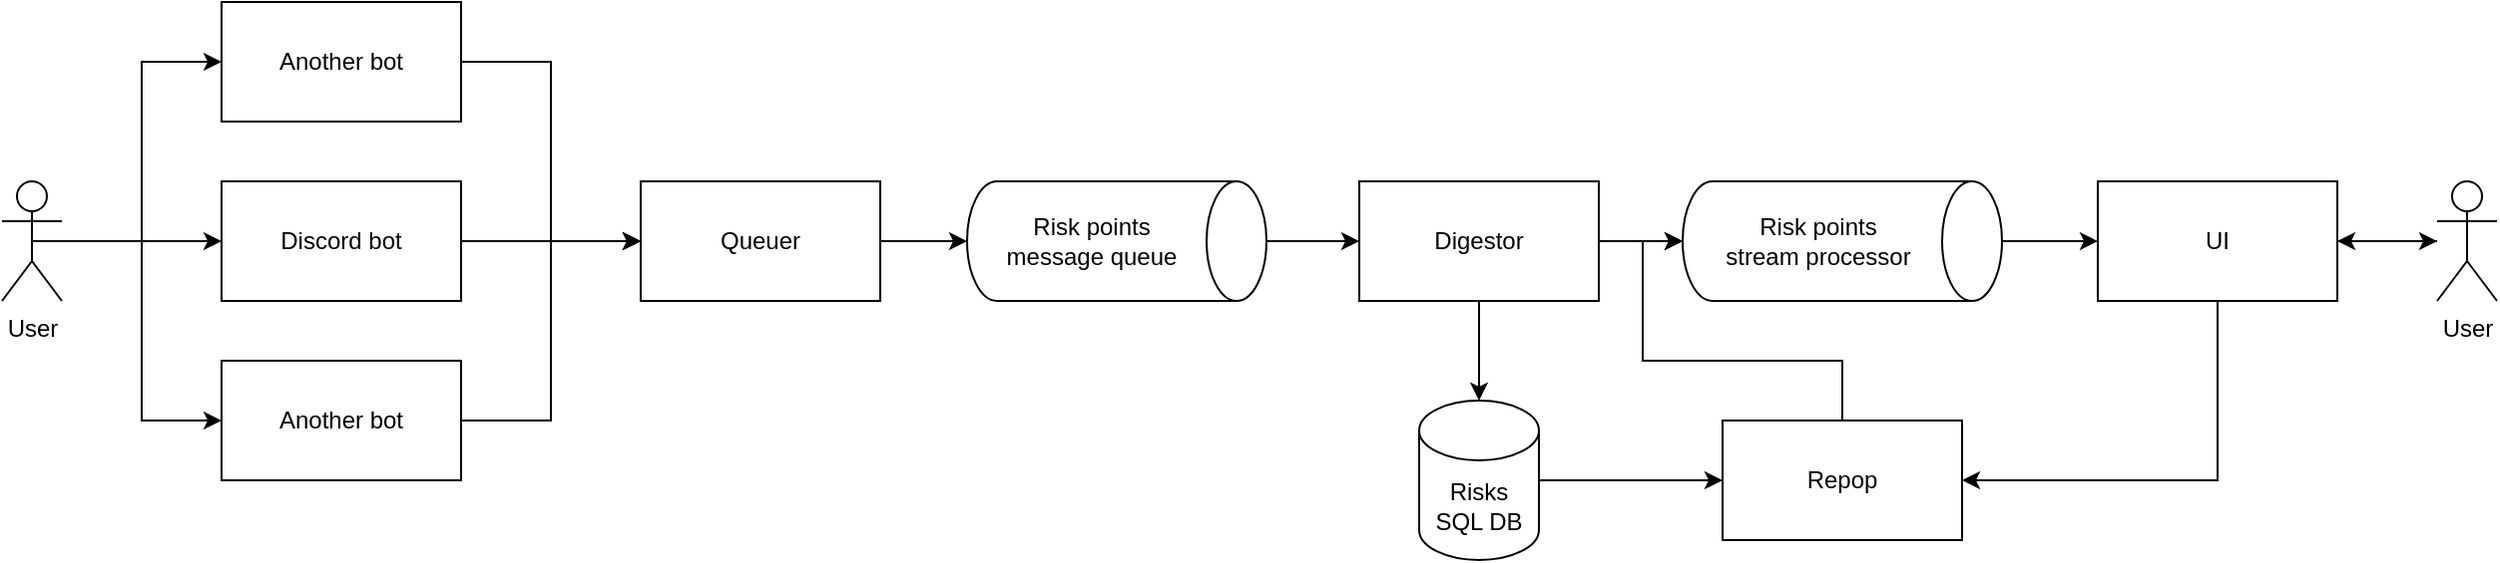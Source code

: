 <mxfile version="20.7.4" type="device" pages="2"><diagram id="8pllXdIaMUxb5RxbV_kS" name="Page-1"><mxGraphModel dx="2259" dy="885" grid="1" gridSize="10" guides="1" tooltips="1" connect="1" arrows="1" fold="1" page="1" pageScale="1" pageWidth="827" pageHeight="1169" math="0" shadow="0"><root><mxCell id="0"/><mxCell id="1" parent="0"/><mxCell id="Vv-M3GuunPjtO6x8N6Tk-13" style="edgeStyle=orthogonalEdgeStyle;rounded=0;orthogonalLoop=1;jettySize=auto;html=1;entryX=0;entryY=0.5;entryDx=0;entryDy=0;" parent="1" source="Vv-M3GuunPjtO6x8N6Tk-2" target="Vv-M3GuunPjtO6x8N6Tk-3" edge="1"><mxGeometry relative="1" as="geometry"/></mxCell><mxCell id="Vv-M3GuunPjtO6x8N6Tk-2" value="Risk points&lt;br&gt;message queue" style="shape=cylinder3;whiteSpace=wrap;html=1;boundedLbl=1;backgroundOutline=1;size=15;direction=south;" parent="1" vertex="1"><mxGeometry x="263.5" y="370" width="150" height="60" as="geometry"/></mxCell><mxCell id="Vv-M3GuunPjtO6x8N6Tk-14" style="edgeStyle=orthogonalEdgeStyle;rounded=0;orthogonalLoop=1;jettySize=auto;html=1;" parent="1" source="Vv-M3GuunPjtO6x8N6Tk-3" target="Vv-M3GuunPjtO6x8N6Tk-4" edge="1"><mxGeometry relative="1" as="geometry"/></mxCell><mxCell id="Vv-M3GuunPjtO6x8N6Tk-15" style="edgeStyle=orthogonalEdgeStyle;rounded=0;orthogonalLoop=1;jettySize=auto;html=1;entryX=0.5;entryY=1;entryDx=0;entryDy=0;entryPerimeter=0;" parent="1" source="Vv-M3GuunPjtO6x8N6Tk-3" target="Vv-M3GuunPjtO6x8N6Tk-8" edge="1"><mxGeometry relative="1" as="geometry"/></mxCell><mxCell id="Vv-M3GuunPjtO6x8N6Tk-3" value="Digestor" style="rounded=0;whiteSpace=wrap;html=1;" parent="1" vertex="1"><mxGeometry x="460" y="370" width="120" height="60" as="geometry"/></mxCell><mxCell id="4EM7XcAweTYJ6WitvM5l-1" style="edgeStyle=orthogonalEdgeStyle;rounded=0;orthogonalLoop=1;jettySize=auto;html=1;" edge="1" parent="1" source="Vv-M3GuunPjtO6x8N6Tk-4" target="Xjvr6Igs2ZmyrMTaSa2y-1"><mxGeometry relative="1" as="geometry"/></mxCell><mxCell id="Vv-M3GuunPjtO6x8N6Tk-4" value="Risks&lt;br&gt;SQL DB" style="shape=cylinder3;whiteSpace=wrap;html=1;boundedLbl=1;backgroundOutline=1;size=15;" parent="1" vertex="1"><mxGeometry x="490" y="480" width="60" height="80" as="geometry"/></mxCell><mxCell id="MvfZRzMScxmvkkn0zo9M-3" style="edgeStyle=orthogonalEdgeStyle;rounded=0;orthogonalLoop=1;jettySize=auto;html=1;entryX=0;entryY=0.5;entryDx=0;entryDy=0;" parent="1" source="Vv-M3GuunPjtO6x8N6Tk-6" target="MvfZRzMScxmvkkn0zo9M-1" edge="1"><mxGeometry relative="1" as="geometry"/></mxCell><mxCell id="Vv-M3GuunPjtO6x8N6Tk-6" value="Discord bot" style="rounded=0;whiteSpace=wrap;html=1;" parent="1" vertex="1"><mxGeometry x="-110" y="370" width="120" height="60" as="geometry"/></mxCell><mxCell id="Vv-M3GuunPjtO6x8N6Tk-16" style="edgeStyle=orthogonalEdgeStyle;rounded=0;orthogonalLoop=1;jettySize=auto;html=1;entryX=0;entryY=0.5;entryDx=0;entryDy=0;" parent="1" source="Vv-M3GuunPjtO6x8N6Tk-8" target="Vv-M3GuunPjtO6x8N6Tk-9" edge="1"><mxGeometry relative="1" as="geometry"/></mxCell><mxCell id="Vv-M3GuunPjtO6x8N6Tk-8" value="Risk points&lt;br&gt;stream processor" style="shape=cylinder3;whiteSpace=wrap;html=1;boundedLbl=1;backgroundOutline=1;size=15;direction=south;" parent="1" vertex="1"><mxGeometry x="622" y="370" width="160" height="60" as="geometry"/></mxCell><mxCell id="Vv-M3GuunPjtO6x8N6Tk-18" style="edgeStyle=orthogonalEdgeStyle;rounded=0;orthogonalLoop=1;jettySize=auto;html=1;" parent="1" source="Vv-M3GuunPjtO6x8N6Tk-9" target="Vv-M3GuunPjtO6x8N6Tk-17" edge="1"><mxGeometry relative="1" as="geometry"/></mxCell><mxCell id="Xjvr6Igs2ZmyrMTaSa2y-10" style="edgeStyle=orthogonalEdgeStyle;rounded=0;orthogonalLoop=1;jettySize=auto;html=1;exitX=0.5;exitY=1;exitDx=0;exitDy=0;entryX=1;entryY=0.5;entryDx=0;entryDy=0;" parent="1" source="Vv-M3GuunPjtO6x8N6Tk-9" target="Xjvr6Igs2ZmyrMTaSa2y-1" edge="1"><mxGeometry relative="1" as="geometry"/></mxCell><mxCell id="Vv-M3GuunPjtO6x8N6Tk-9" value="UI" style="rounded=0;whiteSpace=wrap;html=1;" parent="1" vertex="1"><mxGeometry x="830" y="370" width="120" height="60" as="geometry"/></mxCell><mxCell id="MvfZRzMScxmvkkn0zo9M-12" style="edgeStyle=orthogonalEdgeStyle;rounded=0;orthogonalLoop=1;jettySize=auto;html=1;exitX=0.5;exitY=0.5;exitDx=0;exitDy=0;exitPerimeter=0;" parent="1" source="Vv-M3GuunPjtO6x8N6Tk-10" target="Vv-M3GuunPjtO6x8N6Tk-6" edge="1"><mxGeometry relative="1" as="geometry"/></mxCell><mxCell id="MvfZRzMScxmvkkn0zo9M-13" style="edgeStyle=orthogonalEdgeStyle;rounded=0;orthogonalLoop=1;jettySize=auto;html=1;exitX=0.5;exitY=0.5;exitDx=0;exitDy=0;exitPerimeter=0;entryX=0;entryY=0.5;entryDx=0;entryDy=0;" parent="1" source="Vv-M3GuunPjtO6x8N6Tk-10" target="MvfZRzMScxmvkkn0zo9M-5" edge="1"><mxGeometry relative="1" as="geometry"/></mxCell><mxCell id="MvfZRzMScxmvkkn0zo9M-14" style="edgeStyle=orthogonalEdgeStyle;rounded=0;orthogonalLoop=1;jettySize=auto;html=1;exitX=0.5;exitY=0.5;exitDx=0;exitDy=0;exitPerimeter=0;entryX=0;entryY=0.5;entryDx=0;entryDy=0;" parent="1" source="Vv-M3GuunPjtO6x8N6Tk-10" target="MvfZRzMScxmvkkn0zo9M-4" edge="1"><mxGeometry relative="1" as="geometry"/></mxCell><mxCell id="Vv-M3GuunPjtO6x8N6Tk-10" value="User" style="shape=umlActor;verticalLabelPosition=bottom;verticalAlign=top;html=1;outlineConnect=0;" parent="1" vertex="1"><mxGeometry x="-220" y="370" width="30" height="60" as="geometry"/></mxCell><mxCell id="Vv-M3GuunPjtO6x8N6Tk-19" style="edgeStyle=orthogonalEdgeStyle;rounded=0;orthogonalLoop=1;jettySize=auto;html=1;entryX=1;entryY=0.5;entryDx=0;entryDy=0;" parent="1" source="Vv-M3GuunPjtO6x8N6Tk-17" target="Vv-M3GuunPjtO6x8N6Tk-9" edge="1"><mxGeometry relative="1" as="geometry"/></mxCell><mxCell id="Vv-M3GuunPjtO6x8N6Tk-17" value="User" style="shape=umlActor;verticalLabelPosition=bottom;verticalAlign=top;html=1;outlineConnect=0;" parent="1" vertex="1"><mxGeometry x="1000" y="370" width="30" height="60" as="geometry"/></mxCell><mxCell id="MvfZRzMScxmvkkn0zo9M-2" style="edgeStyle=orthogonalEdgeStyle;rounded=0;orthogonalLoop=1;jettySize=auto;html=1;" parent="1" source="MvfZRzMScxmvkkn0zo9M-1" target="Vv-M3GuunPjtO6x8N6Tk-2" edge="1"><mxGeometry relative="1" as="geometry"/></mxCell><mxCell id="MvfZRzMScxmvkkn0zo9M-1" value="Queuer" style="rounded=0;whiteSpace=wrap;html=1;" parent="1" vertex="1"><mxGeometry x="100" y="370" width="120" height="60" as="geometry"/></mxCell><mxCell id="MvfZRzMScxmvkkn0zo9M-10" style="edgeStyle=orthogonalEdgeStyle;rounded=0;orthogonalLoop=1;jettySize=auto;html=1;exitX=1;exitY=0.5;exitDx=0;exitDy=0;entryX=0;entryY=0.5;entryDx=0;entryDy=0;" parent="1" source="MvfZRzMScxmvkkn0zo9M-4" target="MvfZRzMScxmvkkn0zo9M-1" edge="1"><mxGeometry relative="1" as="geometry"/></mxCell><mxCell id="MvfZRzMScxmvkkn0zo9M-4" value="Another bot" style="rounded=0;whiteSpace=wrap;html=1;" parent="1" vertex="1"><mxGeometry x="-110" y="460" width="120" height="60" as="geometry"/></mxCell><mxCell id="MvfZRzMScxmvkkn0zo9M-9" style="edgeStyle=orthogonalEdgeStyle;rounded=0;orthogonalLoop=1;jettySize=auto;html=1;entryX=0;entryY=0.5;entryDx=0;entryDy=0;" parent="1" source="MvfZRzMScxmvkkn0zo9M-5" target="MvfZRzMScxmvkkn0zo9M-1" edge="1"><mxGeometry relative="1" as="geometry"/></mxCell><mxCell id="MvfZRzMScxmvkkn0zo9M-5" value="Another bot" style="rounded=0;whiteSpace=wrap;html=1;" parent="1" vertex="1"><mxGeometry x="-110" y="280" width="120" height="60" as="geometry"/></mxCell><mxCell id="Xjvr6Igs2ZmyrMTaSa2y-11" style="edgeStyle=orthogonalEdgeStyle;rounded=0;orthogonalLoop=1;jettySize=auto;html=1;entryX=0.5;entryY=1;entryDx=0;entryDy=0;entryPerimeter=0;" parent="1" source="Xjvr6Igs2ZmyrMTaSa2y-1" target="Vv-M3GuunPjtO6x8N6Tk-8" edge="1"><mxGeometry relative="1" as="geometry"><Array as="points"><mxPoint x="702" y="460"/><mxPoint x="602" y="460"/><mxPoint x="602" y="400"/></Array></mxGeometry></mxCell><mxCell id="Xjvr6Igs2ZmyrMTaSa2y-1" value="Repop" style="rounded=0;whiteSpace=wrap;html=1;" parent="1" vertex="1"><mxGeometry x="642" y="490" width="120" height="60" as="geometry"/></mxCell></root></mxGraphModel></diagram><diagram id="JD5vZ_mYejtETJ4VIetK" name="Page-2"><mxGraphModel dx="988" dy="610" grid="1" gridSize="10" guides="1" tooltips="1" connect="1" arrows="1" fold="1" page="1" pageScale="1" pageWidth="827" pageHeight="1169" math="0" shadow="0"><root><mxCell id="0"/><mxCell id="1" parent="0"/><mxCell id="-dzLxs-RRta-dVy30uJE-51" value="" style="shape=folder;fontStyle=1;spacingTop=10;tabWidth=140;tabHeight=30;tabPosition=left;html=1;direction=east;" parent="1" vertex="1"><mxGeometry x="120" y="210" width="600" height="250" as="geometry"/></mxCell><mxCell id="-dzLxs-RRta-dVy30uJE-10" value="flood_points" style="swimlane;fontStyle=0;childLayout=stackLayout;horizontal=1;startSize=26;fillColor=none;horizontalStack=0;resizeParent=1;resizeParentMax=0;resizeLast=0;collapsible=1;marginBottom=0;" parent="1" vertex="1"><mxGeometry x="140" y="272" width="170" height="156" as="geometry"><mxRectangle x="160" y="210" width="100" height="30" as="alternateBounds"/></mxGeometry></mxCell><mxCell id="-dzLxs-RRta-dVy30uJE-12" value="+ reported_at: TIMESTAMP" style="text;strokeColor=none;fillColor=none;align=left;verticalAlign=top;spacingLeft=4;spacingRight=4;overflow=hidden;rotatable=0;points=[[0,0.5],[1,0.5]];portConstraint=eastwest;" parent="-dzLxs-RRta-dVy30uJE-10" vertex="1"><mxGeometry y="26" width="170" height="26" as="geometry"/></mxCell><mxCell id="-dzLxs-RRta-dVy30uJE-11" value="+ latitude: DECIMAL" style="text;strokeColor=none;fillColor=none;align=left;verticalAlign=top;spacingLeft=4;spacingRight=4;overflow=hidden;rotatable=0;points=[[0,0.5],[1,0.5]];portConstraint=eastwest;" parent="-dzLxs-RRta-dVy30uJE-10" vertex="1"><mxGeometry y="52" width="170" height="26" as="geometry"/></mxCell><mxCell id="-dzLxs-RRta-dVy30uJE-15" value="+ longitude: DECIMAL" style="text;strokeColor=none;fillColor=none;align=left;verticalAlign=top;spacingLeft=4;spacingRight=4;overflow=hidden;rotatable=0;points=[[0,0.5],[1,0.5]];portConstraint=eastwest;" parent="-dzLxs-RRta-dVy30uJE-10" vertex="1"><mxGeometry y="78" width="170" height="26" as="geometry"/></mxCell><mxCell id="-dzLxs-RRta-dVy30uJE-16" value="+ depth: VARCHAR" style="text;strokeColor=none;fillColor=none;align=left;verticalAlign=top;spacingLeft=4;spacingRight=4;overflow=hidden;rotatable=0;points=[[0,0.5],[1,0.5]];portConstraint=eastwest;" parent="-dzLxs-RRta-dVy30uJE-10" vertex="1"><mxGeometry y="104" width="170" height="26" as="geometry"/></mxCell><mxCell id="-dzLxs-RRta-dVy30uJE-14" value="+ description: VARCHAR" style="text;strokeColor=none;fillColor=none;align=left;verticalAlign=top;spacingLeft=4;spacingRight=4;overflow=hidden;rotatable=0;points=[[0,0.5],[1,0.5]];portConstraint=eastwest;" parent="-dzLxs-RRta-dVy30uJE-10" vertex="1"><mxGeometry y="130" width="170" height="26" as="geometry"/></mxCell><mxCell id="-dzLxs-RRta-dVy30uJE-35" value="earthquake_points" style="swimlane;fontStyle=0;childLayout=stackLayout;horizontal=1;startSize=26;fillColor=none;horizontalStack=0;resizeParent=1;resizeParentMax=0;resizeLast=0;collapsible=1;marginBottom=0;" parent="1" vertex="1"><mxGeometry x="335" y="272" width="170" height="156" as="geometry"><mxRectangle x="160" y="210" width="100" height="30" as="alternateBounds"/></mxGeometry></mxCell><mxCell id="-dzLxs-RRta-dVy30uJE-36" value="+ reported_at: TIMESTAMP" style="text;strokeColor=none;fillColor=none;align=left;verticalAlign=top;spacingLeft=4;spacingRight=4;overflow=hidden;rotatable=0;points=[[0,0.5],[1,0.5]];portConstraint=eastwest;" parent="-dzLxs-RRta-dVy30uJE-35" vertex="1"><mxGeometry y="26" width="170" height="26" as="geometry"/></mxCell><mxCell id="-dzLxs-RRta-dVy30uJE-37" value="+ latitude: DECIMAL" style="text;strokeColor=none;fillColor=none;align=left;verticalAlign=top;spacingLeft=4;spacingRight=4;overflow=hidden;rotatable=0;points=[[0,0.5],[1,0.5]];portConstraint=eastwest;" parent="-dzLxs-RRta-dVy30uJE-35" vertex="1"><mxGeometry y="52" width="170" height="26" as="geometry"/></mxCell><mxCell id="-dzLxs-RRta-dVy30uJE-38" value="+ longitude: DECIMAL" style="text;strokeColor=none;fillColor=none;align=left;verticalAlign=top;spacingLeft=4;spacingRight=4;overflow=hidden;rotatable=0;points=[[0,0.5],[1,0.5]];portConstraint=eastwest;" parent="-dzLxs-RRta-dVy30uJE-35" vertex="1"><mxGeometry y="78" width="170" height="26" as="geometry"/></mxCell><mxCell id="-dzLxs-RRta-dVy30uJE-39" value="+ intensity: VARCHAR" style="text;strokeColor=none;fillColor=none;align=left;verticalAlign=top;spacingLeft=4;spacingRight=4;overflow=hidden;rotatable=0;points=[[0,0.5],[1,0.5]];portConstraint=eastwest;" parent="-dzLxs-RRta-dVy30uJE-35" vertex="1"><mxGeometry y="104" width="170" height="26" as="geometry"/></mxCell><mxCell id="-dzLxs-RRta-dVy30uJE-40" value="+ description: VARCHAR" style="text;strokeColor=none;fillColor=none;align=left;verticalAlign=top;spacingLeft=4;spacingRight=4;overflow=hidden;rotatable=0;points=[[0,0.5],[1,0.5]];portConstraint=eastwest;" parent="-dzLxs-RRta-dVy30uJE-35" vertex="1"><mxGeometry y="130" width="170" height="26" as="geometry"/></mxCell><mxCell id="-dzLxs-RRta-dVy30uJE-41" value="hurricane_points" style="swimlane;fontStyle=0;childLayout=stackLayout;horizontal=1;startSize=26;fillColor=none;horizontalStack=0;resizeParent=1;resizeParentMax=0;resizeLast=0;collapsible=1;marginBottom=0;" parent="1" vertex="1"><mxGeometry x="531" y="272" width="170" height="156" as="geometry"><mxRectangle x="160" y="210" width="100" height="30" as="alternateBounds"/></mxGeometry></mxCell><mxCell id="-dzLxs-RRta-dVy30uJE-42" value="+ reported_at: TIMESTAMP" style="text;strokeColor=none;fillColor=none;align=left;verticalAlign=top;spacingLeft=4;spacingRight=4;overflow=hidden;rotatable=0;points=[[0,0.5],[1,0.5]];portConstraint=eastwest;" parent="-dzLxs-RRta-dVy30uJE-41" vertex="1"><mxGeometry y="26" width="170" height="26" as="geometry"/></mxCell><mxCell id="-dzLxs-RRta-dVy30uJE-43" value="+ latitude: DECIMAL" style="text;strokeColor=none;fillColor=none;align=left;verticalAlign=top;spacingLeft=4;spacingRight=4;overflow=hidden;rotatable=0;points=[[0,0.5],[1,0.5]];portConstraint=eastwest;" parent="-dzLxs-RRta-dVy30uJE-41" vertex="1"><mxGeometry y="52" width="170" height="26" as="geometry"/></mxCell><mxCell id="-dzLxs-RRta-dVy30uJE-44" value="+ longitude: DECIMAL" style="text;strokeColor=none;fillColor=none;align=left;verticalAlign=top;spacingLeft=4;spacingRight=4;overflow=hidden;rotatable=0;points=[[0,0.5],[1,0.5]];portConstraint=eastwest;" parent="-dzLxs-RRta-dVy30uJE-41" vertex="1"><mxGeometry y="78" width="170" height="26" as="geometry"/></mxCell><mxCell id="-dzLxs-RRta-dVy30uJE-45" value="+ intensity: VARCHAR" style="text;strokeColor=none;fillColor=none;align=left;verticalAlign=top;spacingLeft=4;spacingRight=4;overflow=hidden;rotatable=0;points=[[0,0.5],[1,0.5]];portConstraint=eastwest;" parent="-dzLxs-RRta-dVy30uJE-41" vertex="1"><mxGeometry y="104" width="170" height="26" as="geometry"/></mxCell><mxCell id="-dzLxs-RRta-dVy30uJE-46" value="+ description: VARCHAR" style="text;strokeColor=none;fillColor=none;align=left;verticalAlign=top;spacingLeft=4;spacingRight=4;overflow=hidden;rotatable=0;points=[[0,0.5],[1,0.5]];portConstraint=eastwest;" parent="-dzLxs-RRta-dVy30uJE-41" vertex="1"><mxGeometry y="130" width="170" height="26" as="geometry"/></mxCell><mxCell id="-dzLxs-RRta-dVy30uJE-49" value="riskpoints_db" style="text;align=center;fontStyle=1;verticalAlign=middle;spacingLeft=3;spacingRight=3;strokeColor=none;rotatable=0;points=[[0,0.5],[1,0.5]];portConstraint=eastwest;" parent="1" vertex="1"><mxGeometry x="150" y="210" width="80" height="26" as="geometry"/></mxCell></root></mxGraphModel></diagram></mxfile>